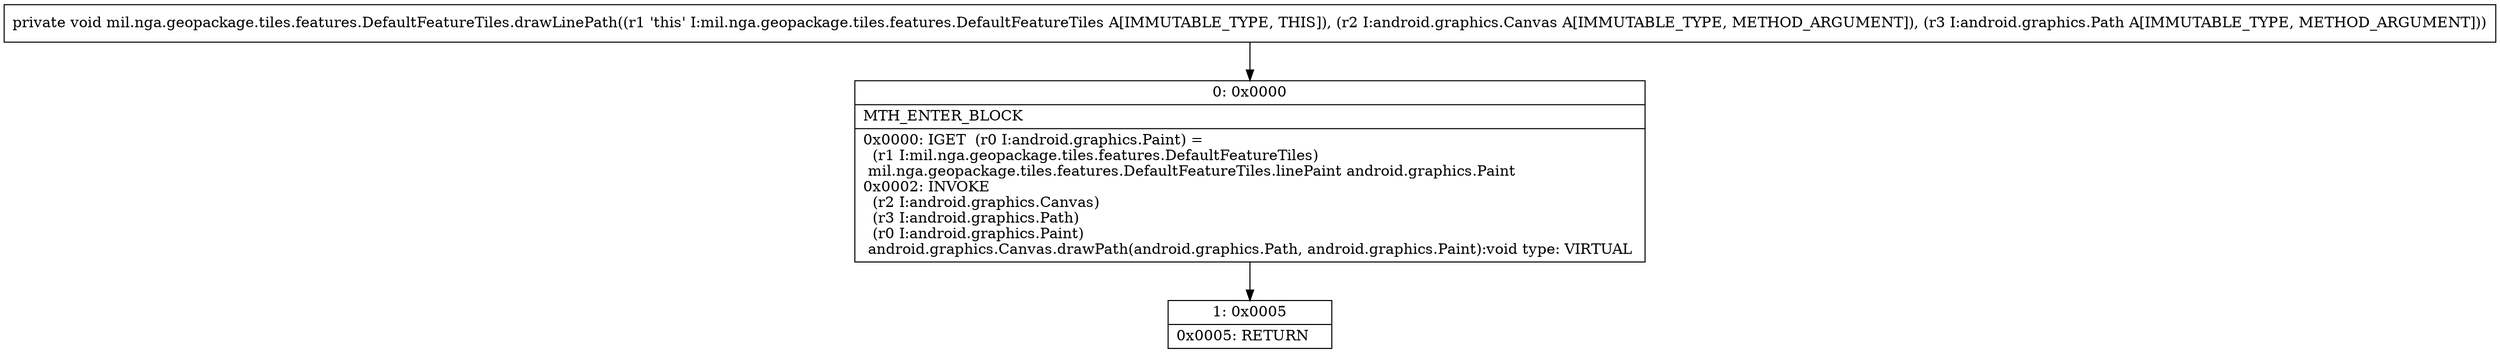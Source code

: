digraph "CFG formil.nga.geopackage.tiles.features.DefaultFeatureTiles.drawLinePath(Landroid\/graphics\/Canvas;Landroid\/graphics\/Path;)V" {
Node_0 [shape=record,label="{0\:\ 0x0000|MTH_ENTER_BLOCK\l|0x0000: IGET  (r0 I:android.graphics.Paint) = \l  (r1 I:mil.nga.geopackage.tiles.features.DefaultFeatureTiles)\l mil.nga.geopackage.tiles.features.DefaultFeatureTiles.linePaint android.graphics.Paint \l0x0002: INVOKE  \l  (r2 I:android.graphics.Canvas)\l  (r3 I:android.graphics.Path)\l  (r0 I:android.graphics.Paint)\l android.graphics.Canvas.drawPath(android.graphics.Path, android.graphics.Paint):void type: VIRTUAL \l}"];
Node_1 [shape=record,label="{1\:\ 0x0005|0x0005: RETURN   \l}"];
MethodNode[shape=record,label="{private void mil.nga.geopackage.tiles.features.DefaultFeatureTiles.drawLinePath((r1 'this' I:mil.nga.geopackage.tiles.features.DefaultFeatureTiles A[IMMUTABLE_TYPE, THIS]), (r2 I:android.graphics.Canvas A[IMMUTABLE_TYPE, METHOD_ARGUMENT]), (r3 I:android.graphics.Path A[IMMUTABLE_TYPE, METHOD_ARGUMENT])) }"];
MethodNode -> Node_0;
Node_0 -> Node_1;
}

